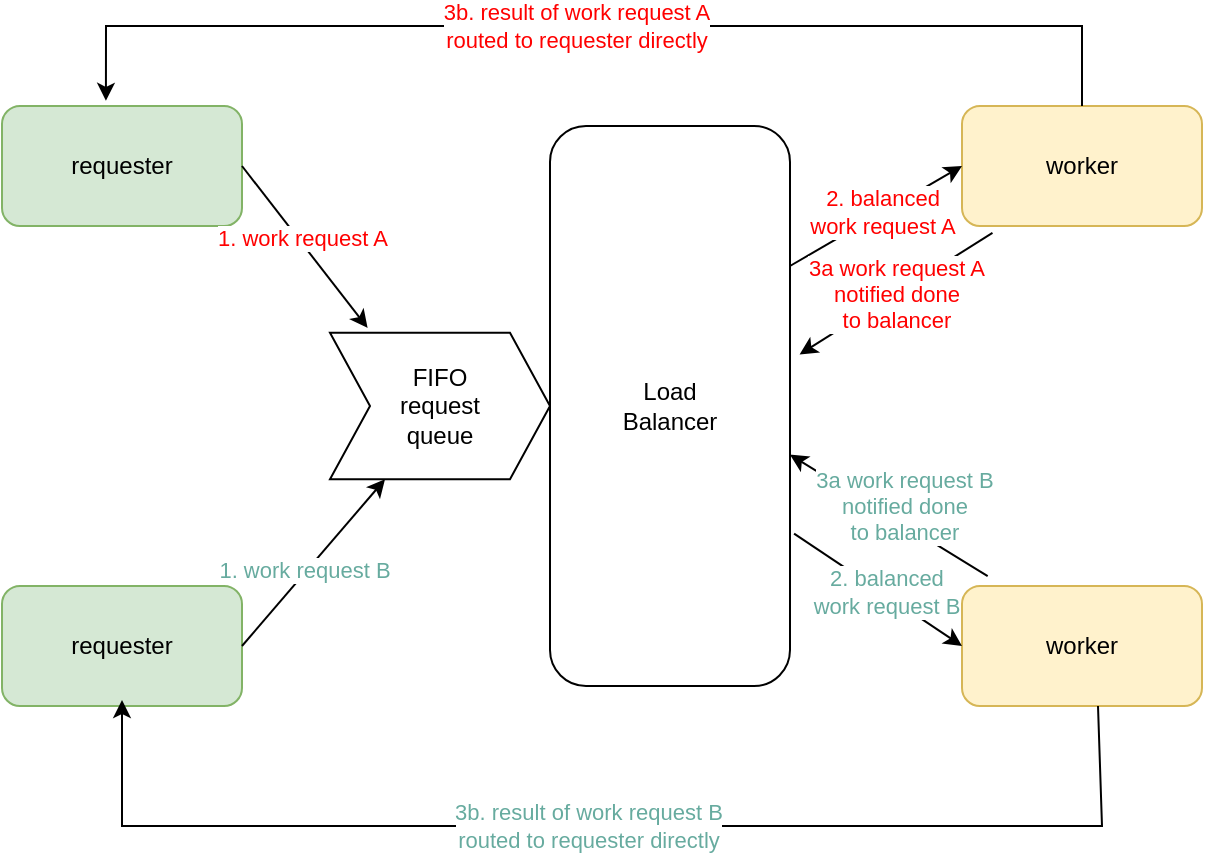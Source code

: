<mxfile version="22.0.3" type="device">
  <diagram name="Page-1" id="2YBvvXClWsGukQMizWep">
    <mxGraphModel dx="884" dy="608" grid="1" gridSize="10" guides="1" tooltips="1" connect="1" arrows="1" fold="1" page="1" pageScale="1" pageWidth="827" pageHeight="1169" math="0" shadow="0">
      <root>
        <mxCell id="0" />
        <mxCell id="1" parent="0" />
        <mxCell id="Wi1chVe-Qm4jflX1pKlL-2" value="Load&lt;br&gt;Balancer" style="rounded=1;whiteSpace=wrap;html=1;" parent="1" vertex="1">
          <mxGeometry x="354" y="170" width="120" height="280" as="geometry" />
        </mxCell>
        <mxCell id="Wi1chVe-Qm4jflX1pKlL-8" value="requester" style="rounded=1;whiteSpace=wrap;html=1;fillColor=#d5e8d4;strokeColor=#82b366;" parent="1" vertex="1">
          <mxGeometry x="80" y="160" width="120" height="60" as="geometry" />
        </mxCell>
        <mxCell id="Wi1chVe-Qm4jflX1pKlL-9" value="requester" style="rounded=1;whiteSpace=wrap;html=1;fillColor=#d5e8d4;strokeColor=#82b366;" parent="1" vertex="1">
          <mxGeometry x="80" y="400" width="120" height="60" as="geometry" />
        </mxCell>
        <mxCell id="K_gtwz8vvHP9iN3XqdxM-5" value="FIFO&lt;br&gt;request&lt;br&gt;queue" style="shape=step;perimeter=stepPerimeter;whiteSpace=wrap;html=1;fixedSize=1;" vertex="1" parent="1">
          <mxGeometry x="244" y="273.34" width="110" height="73.33" as="geometry" />
        </mxCell>
        <mxCell id="K_gtwz8vvHP9iN3XqdxM-6" value="" style="endArrow=classic;html=1;rounded=0;entryX=0.171;entryY=-0.032;entryDx=0;entryDy=0;entryPerimeter=0;fontColor=#ff0000;" edge="1" parent="1" target="K_gtwz8vvHP9iN3XqdxM-5">
          <mxGeometry width="50" height="50" relative="1" as="geometry">
            <mxPoint x="200" y="190" as="sourcePoint" />
            <mxPoint x="250" y="140" as="targetPoint" />
          </mxGeometry>
        </mxCell>
        <mxCell id="K_gtwz8vvHP9iN3XqdxM-7" value="1. work request A" style="edgeLabel;html=1;align=center;verticalAlign=middle;resizable=0;points=[];fontColor=#ff0000;" vertex="1" connectable="0" parent="K_gtwz8vvHP9iN3XqdxM-6">
          <mxGeometry x="-0.096" y="1" relative="1" as="geometry">
            <mxPoint as="offset" />
          </mxGeometry>
        </mxCell>
        <mxCell id="K_gtwz8vvHP9iN3XqdxM-8" value="" style="endArrow=classic;html=1;rounded=0;entryX=0.25;entryY=1;entryDx=0;entryDy=0;exitX=1;exitY=0.5;exitDx=0;exitDy=0;" edge="1" parent="1" source="Wi1chVe-Qm4jflX1pKlL-9" target="K_gtwz8vvHP9iN3XqdxM-5">
          <mxGeometry width="50" height="50" relative="1" as="geometry">
            <mxPoint x="210" y="200" as="sourcePoint" />
            <mxPoint x="273" y="281" as="targetPoint" />
          </mxGeometry>
        </mxCell>
        <mxCell id="K_gtwz8vvHP9iN3XqdxM-9" value="&lt;font color=&quot;#67ab9f&quot;&gt;1. work request B&lt;/font&gt;" style="edgeLabel;html=1;align=center;verticalAlign=middle;resizable=0;points=[];" vertex="1" connectable="0" parent="K_gtwz8vvHP9iN3XqdxM-8">
          <mxGeometry x="-0.096" y="1" relative="1" as="geometry">
            <mxPoint x="-1" as="offset" />
          </mxGeometry>
        </mxCell>
        <mxCell id="K_gtwz8vvHP9iN3XqdxM-11" value="worker" style="rounded=1;whiteSpace=wrap;html=1;fillColor=#fff2cc;strokeColor=#d6b656;" vertex="1" parent="1">
          <mxGeometry x="560" y="400" width="120" height="60" as="geometry" />
        </mxCell>
        <mxCell id="K_gtwz8vvHP9iN3XqdxM-12" value="worker" style="rounded=1;whiteSpace=wrap;html=1;fillColor=#fff2cc;strokeColor=#d6b656;" vertex="1" parent="1">
          <mxGeometry x="560" y="160" width="120" height="60" as="geometry" />
        </mxCell>
        <mxCell id="K_gtwz8vvHP9iN3XqdxM-18" value="" style="endArrow=classic;html=1;rounded=0;exitX=1;exitY=0.25;exitDx=0;exitDy=0;entryX=0;entryY=0.5;entryDx=0;entryDy=0;" edge="1" parent="1" source="Wi1chVe-Qm4jflX1pKlL-2" target="K_gtwz8vvHP9iN3XqdxM-12">
          <mxGeometry width="50" height="50" relative="1" as="geometry">
            <mxPoint x="490" y="270" as="sourcePoint" />
            <mxPoint x="540" y="220" as="targetPoint" />
          </mxGeometry>
        </mxCell>
        <mxCell id="K_gtwz8vvHP9iN3XqdxM-19" value="2. balanced&lt;br&gt;work request A" style="edgeLabel;html=1;align=center;verticalAlign=middle;resizable=0;points=[];fontColor=#ff0000;" vertex="1" connectable="0" parent="K_gtwz8vvHP9iN3XqdxM-18">
          <mxGeometry x="0.069" y="1" relative="1" as="geometry">
            <mxPoint as="offset" />
          </mxGeometry>
        </mxCell>
        <mxCell id="K_gtwz8vvHP9iN3XqdxM-20" value="" style="endArrow=classic;html=1;rounded=0;exitX=0.5;exitY=0;exitDx=0;exitDy=0;entryX=0.433;entryY=-0.043;entryDx=0;entryDy=0;entryPerimeter=0;" edge="1" parent="1" source="K_gtwz8vvHP9iN3XqdxM-12" target="Wi1chVe-Qm4jflX1pKlL-8">
          <mxGeometry width="50" height="50" relative="1" as="geometry">
            <mxPoint x="490" y="270" as="sourcePoint" />
            <mxPoint x="540" y="220" as="targetPoint" />
            <Array as="points">
              <mxPoint x="620" y="120" />
              <mxPoint x="132" y="120" />
            </Array>
          </mxGeometry>
        </mxCell>
        <mxCell id="K_gtwz8vvHP9iN3XqdxM-21" value="3b. result of work request A&lt;br&gt;routed to requester directly" style="edgeLabel;html=1;align=center;verticalAlign=middle;resizable=0;points=[];fontColor=#FF0000;" vertex="1" connectable="0" parent="K_gtwz8vvHP9iN3XqdxM-20">
          <mxGeometry x="0.036" relative="1" as="geometry">
            <mxPoint as="offset" />
          </mxGeometry>
        </mxCell>
        <mxCell id="K_gtwz8vvHP9iN3XqdxM-22" value="" style="endArrow=classic;html=1;rounded=0;entryX=1.04;entryY=0.408;entryDx=0;entryDy=0;entryPerimeter=0;exitX=0.127;exitY=1.057;exitDx=0;exitDy=0;exitPerimeter=0;" edge="1" parent="1" source="K_gtwz8vvHP9iN3XqdxM-12" target="Wi1chVe-Qm4jflX1pKlL-2">
          <mxGeometry width="50" height="50" relative="1" as="geometry">
            <mxPoint x="490" y="270" as="sourcePoint" />
            <mxPoint x="540" y="220" as="targetPoint" />
          </mxGeometry>
        </mxCell>
        <mxCell id="K_gtwz8vvHP9iN3XqdxM-23" value="&lt;font color=&quot;#ff0000&quot;&gt;3a work request A&lt;br&gt;notified done&lt;br&gt;to balancer&lt;/font&gt;" style="edgeLabel;html=1;align=center;verticalAlign=middle;resizable=0;points=[];" vertex="1" connectable="0" parent="K_gtwz8vvHP9iN3XqdxM-22">
          <mxGeometry x="-0.001" relative="1" as="geometry">
            <mxPoint as="offset" />
          </mxGeometry>
        </mxCell>
        <mxCell id="K_gtwz8vvHP9iN3XqdxM-24" value="" style="endArrow=classic;html=1;rounded=0;exitX=1.017;exitY=0.728;exitDx=0;exitDy=0;entryX=0;entryY=0.5;entryDx=0;entryDy=0;exitPerimeter=0;" edge="1" parent="1" source="Wi1chVe-Qm4jflX1pKlL-2" target="K_gtwz8vvHP9iN3XqdxM-11">
          <mxGeometry width="50" height="50" relative="1" as="geometry">
            <mxPoint x="484" y="250" as="sourcePoint" />
            <mxPoint x="570" y="200" as="targetPoint" />
          </mxGeometry>
        </mxCell>
        <mxCell id="K_gtwz8vvHP9iN3XqdxM-25" value="&lt;font color=&quot;#67ab9f&quot;&gt;2. balanced&lt;br&gt;work request B&lt;/font&gt;" style="edgeLabel;html=1;align=center;verticalAlign=middle;resizable=0;points=[];fontColor=#ff0000;" vertex="1" connectable="0" parent="K_gtwz8vvHP9iN3XqdxM-24">
          <mxGeometry x="0.069" y="1" relative="1" as="geometry">
            <mxPoint as="offset" />
          </mxGeometry>
        </mxCell>
        <mxCell id="K_gtwz8vvHP9iN3XqdxM-26" value="" style="endArrow=classic;html=1;rounded=0;exitX=0.5;exitY=0;exitDx=0;exitDy=0;entryX=0.433;entryY=-0.043;entryDx=0;entryDy=0;entryPerimeter=0;" edge="1" parent="1">
          <mxGeometry width="50" height="50" relative="1" as="geometry">
            <mxPoint x="628" y="460" as="sourcePoint" />
            <mxPoint x="140" y="457" as="targetPoint" />
            <Array as="points">
              <mxPoint x="630" y="520" />
              <mxPoint x="390" y="520" />
              <mxPoint x="140" y="520" />
            </Array>
          </mxGeometry>
        </mxCell>
        <mxCell id="K_gtwz8vvHP9iN3XqdxM-27" value="&lt;font color=&quot;#67ab9f&quot;&gt;3b. result of work request B&lt;br&gt;routed to requester directly&lt;/font&gt;" style="edgeLabel;html=1;align=center;verticalAlign=middle;resizable=0;points=[];fontColor=#FF0000;" vertex="1" connectable="0" parent="K_gtwz8vvHP9iN3XqdxM-26">
          <mxGeometry x="0.036" relative="1" as="geometry">
            <mxPoint as="offset" />
          </mxGeometry>
        </mxCell>
        <mxCell id="K_gtwz8vvHP9iN3XqdxM-28" value="" style="endArrow=classic;html=1;rounded=0;entryX=1.04;entryY=0.408;entryDx=0;entryDy=0;entryPerimeter=0;exitX=0.107;exitY=-0.083;exitDx=0;exitDy=0;exitPerimeter=0;" edge="1" parent="1" source="K_gtwz8vvHP9iN3XqdxM-11">
          <mxGeometry width="50" height="50" relative="1" as="geometry">
            <mxPoint x="570" y="273.34" as="sourcePoint" />
            <mxPoint x="474" y="334.34" as="targetPoint" />
          </mxGeometry>
        </mxCell>
        <mxCell id="K_gtwz8vvHP9iN3XqdxM-29" value="&lt;font color=&quot;#67ab9f&quot;&gt;3a work request B&lt;br&gt;notified done&lt;br&gt;to balancer&lt;/font&gt;" style="edgeLabel;html=1;align=center;verticalAlign=middle;resizable=0;points=[];" vertex="1" connectable="0" parent="K_gtwz8vvHP9iN3XqdxM-28">
          <mxGeometry x="-0.001" relative="1" as="geometry">
            <mxPoint x="7" y="-5" as="offset" />
          </mxGeometry>
        </mxCell>
      </root>
    </mxGraphModel>
  </diagram>
</mxfile>

